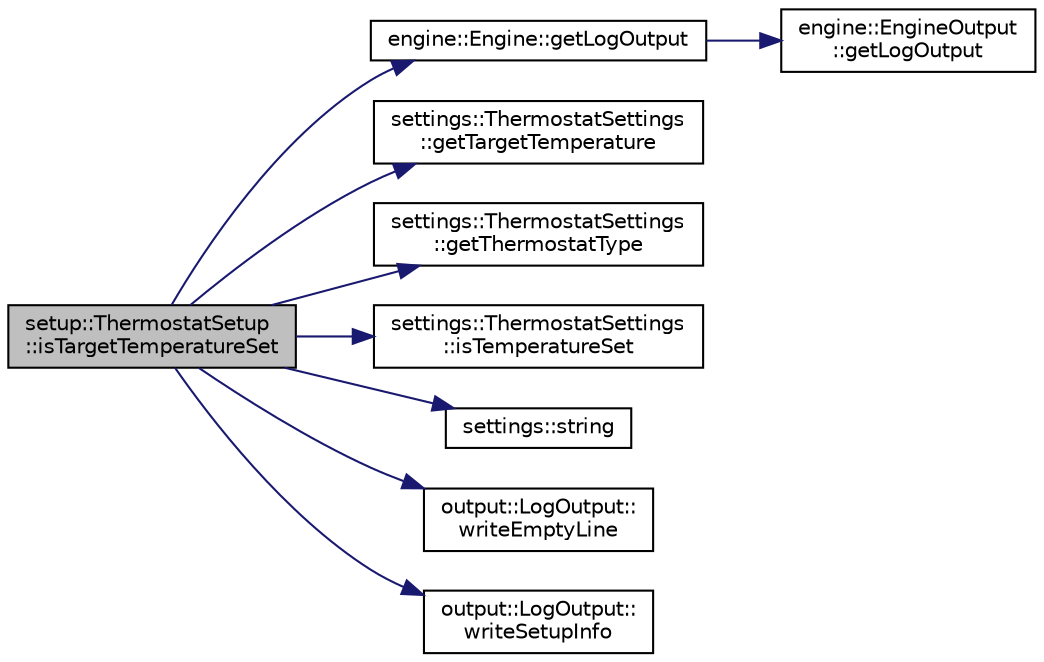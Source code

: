 digraph "setup::ThermostatSetup::isTargetTemperatureSet"
{
 // LATEX_PDF_SIZE
  edge [fontname="Helvetica",fontsize="10",labelfontname="Helvetica",labelfontsize="10"];
  node [fontname="Helvetica",fontsize="10",shape=record];
  rankdir="LR";
  Node1 [label="setup::ThermostatSetup\l::isTargetTemperatureSet",height=0.2,width=0.4,color="black", fillcolor="grey75", style="filled", fontcolor="black",tooltip="check if target temperature is set"];
  Node1 -> Node2 [color="midnightblue",fontsize="10",style="solid",fontname="Helvetica"];
  Node2 [label="engine::Engine::getLogOutput",height=0.2,width=0.4,color="black", fillcolor="white", style="filled",URL="$classengine_1_1Engine.html#a3950b4630f1ee3f6e2b1715476d50344",tooltip=" "];
  Node2 -> Node3 [color="midnightblue",fontsize="10",style="solid",fontname="Helvetica"];
  Node3 [label="engine::EngineOutput\l::getLogOutput",height=0.2,width=0.4,color="black", fillcolor="white", style="filled",URL="$classengine_1_1EngineOutput.html#abfb9cb9e98a2ec40256b37ee976f7b23",tooltip=" "];
  Node1 -> Node4 [color="midnightblue",fontsize="10",style="solid",fontname="Helvetica"];
  Node4 [label="settings::ThermostatSettings\l::getTargetTemperature",height=0.2,width=0.4,color="black", fillcolor="white", style="filled",URL="$classsettings_1_1ThermostatSettings.html#af42d97851263a47d70ccd20e62744be3",tooltip=" "];
  Node1 -> Node5 [color="midnightblue",fontsize="10",style="solid",fontname="Helvetica"];
  Node5 [label="settings::ThermostatSettings\l::getThermostatType",height=0.2,width=0.4,color="black", fillcolor="white", style="filled",URL="$classsettings_1_1ThermostatSettings.html#aec17cab708e8df91082d91fd2177da7e",tooltip=" "];
  Node1 -> Node6 [color="midnightblue",fontsize="10",style="solid",fontname="Helvetica"];
  Node6 [label="settings::ThermostatSettings\l::isTemperatureSet",height=0.2,width=0.4,color="black", fillcolor="white", style="filled",URL="$classsettings_1_1ThermostatSettings.html#a1bdfcbad869fbd357cba19926dcc059d",tooltip=" "];
  Node1 -> Node7 [color="midnightblue",fontsize="10",style="solid",fontname="Helvetica"];
  Node7 [label="settings::string",height=0.2,width=0.4,color="black", fillcolor="white", style="filled",URL="$namespacesettings.html#a25810432631a237804b3241be4305787",tooltip="return string of manostatType"];
  Node1 -> Node8 [color="midnightblue",fontsize="10",style="solid",fontname="Helvetica"];
  Node8 [label="output::LogOutput::\lwriteEmptyLine",height=0.2,width=0.4,color="black", fillcolor="white", style="filled",URL="$classoutput_1_1LogOutput.html#a82d643f94bd32bda43c366093372fb45",tooltip=" "];
  Node1 -> Node9 [color="midnightblue",fontsize="10",style="solid",fontname="Helvetica"];
  Node9 [label="output::LogOutput::\lwriteSetupInfo",height=0.2,width=0.4,color="black", fillcolor="white", style="filled",URL="$classoutput_1_1LogOutput.html#a41b360fc891f03f3d6afcf67f771e9cc",tooltip="write a message to inform about the setup"];
}
